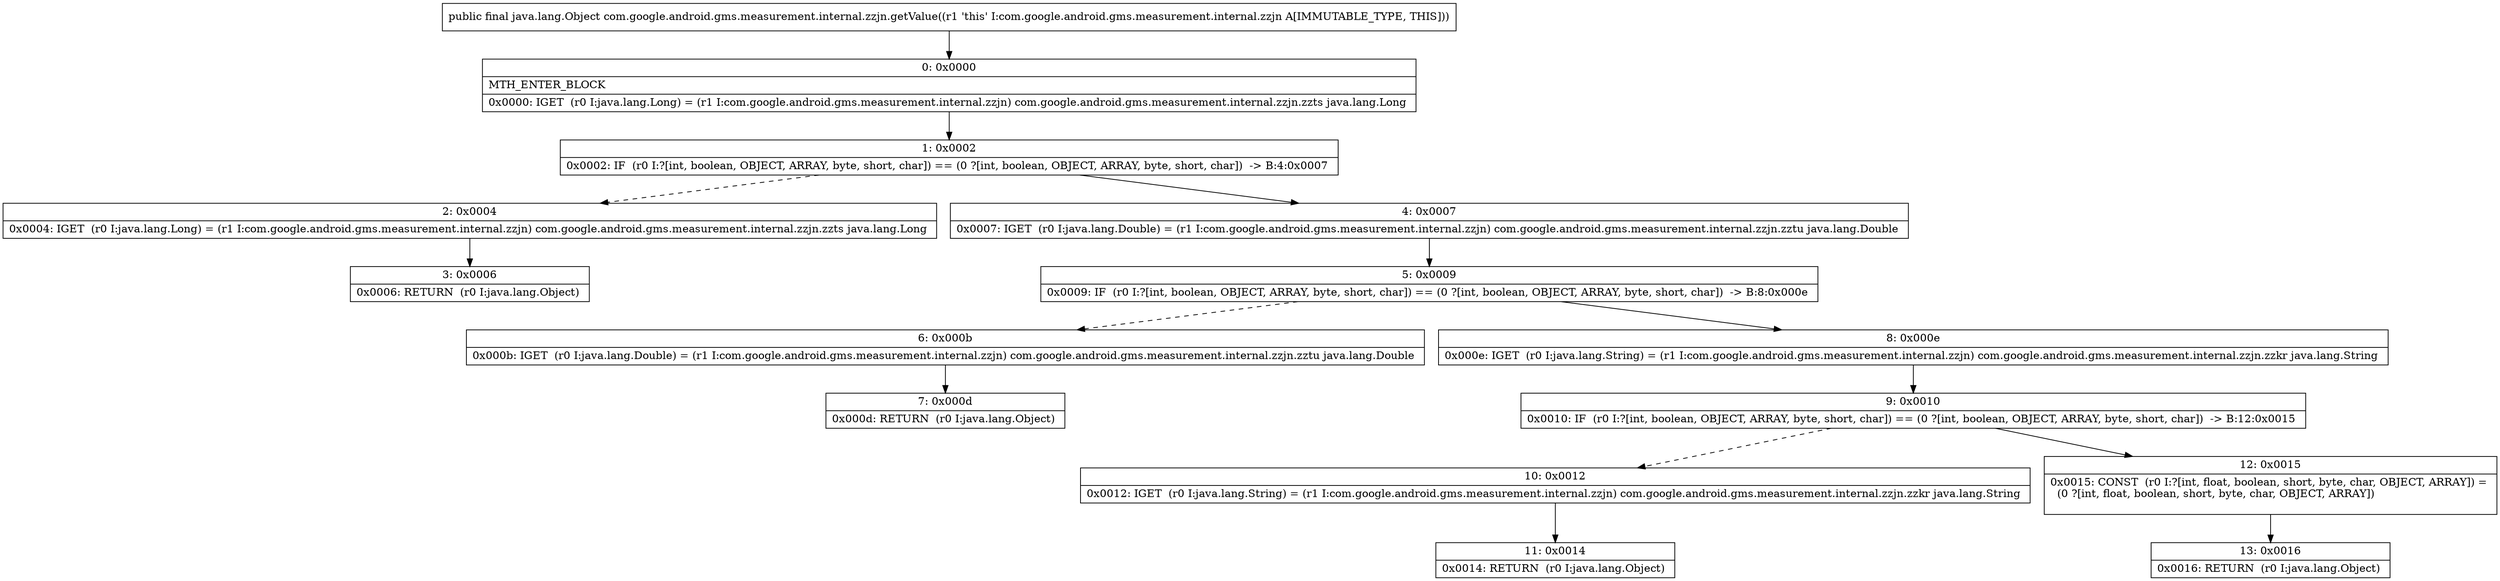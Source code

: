 digraph "CFG forcom.google.android.gms.measurement.internal.zzjn.getValue()Ljava\/lang\/Object;" {
Node_0 [shape=record,label="{0\:\ 0x0000|MTH_ENTER_BLOCK\l|0x0000: IGET  (r0 I:java.lang.Long) = (r1 I:com.google.android.gms.measurement.internal.zzjn) com.google.android.gms.measurement.internal.zzjn.zzts java.lang.Long \l}"];
Node_1 [shape=record,label="{1\:\ 0x0002|0x0002: IF  (r0 I:?[int, boolean, OBJECT, ARRAY, byte, short, char]) == (0 ?[int, boolean, OBJECT, ARRAY, byte, short, char])  \-\> B:4:0x0007 \l}"];
Node_2 [shape=record,label="{2\:\ 0x0004|0x0004: IGET  (r0 I:java.lang.Long) = (r1 I:com.google.android.gms.measurement.internal.zzjn) com.google.android.gms.measurement.internal.zzjn.zzts java.lang.Long \l}"];
Node_3 [shape=record,label="{3\:\ 0x0006|0x0006: RETURN  (r0 I:java.lang.Object) \l}"];
Node_4 [shape=record,label="{4\:\ 0x0007|0x0007: IGET  (r0 I:java.lang.Double) = (r1 I:com.google.android.gms.measurement.internal.zzjn) com.google.android.gms.measurement.internal.zzjn.zztu java.lang.Double \l}"];
Node_5 [shape=record,label="{5\:\ 0x0009|0x0009: IF  (r0 I:?[int, boolean, OBJECT, ARRAY, byte, short, char]) == (0 ?[int, boolean, OBJECT, ARRAY, byte, short, char])  \-\> B:8:0x000e \l}"];
Node_6 [shape=record,label="{6\:\ 0x000b|0x000b: IGET  (r0 I:java.lang.Double) = (r1 I:com.google.android.gms.measurement.internal.zzjn) com.google.android.gms.measurement.internal.zzjn.zztu java.lang.Double \l}"];
Node_7 [shape=record,label="{7\:\ 0x000d|0x000d: RETURN  (r0 I:java.lang.Object) \l}"];
Node_8 [shape=record,label="{8\:\ 0x000e|0x000e: IGET  (r0 I:java.lang.String) = (r1 I:com.google.android.gms.measurement.internal.zzjn) com.google.android.gms.measurement.internal.zzjn.zzkr java.lang.String \l}"];
Node_9 [shape=record,label="{9\:\ 0x0010|0x0010: IF  (r0 I:?[int, boolean, OBJECT, ARRAY, byte, short, char]) == (0 ?[int, boolean, OBJECT, ARRAY, byte, short, char])  \-\> B:12:0x0015 \l}"];
Node_10 [shape=record,label="{10\:\ 0x0012|0x0012: IGET  (r0 I:java.lang.String) = (r1 I:com.google.android.gms.measurement.internal.zzjn) com.google.android.gms.measurement.internal.zzjn.zzkr java.lang.String \l}"];
Node_11 [shape=record,label="{11\:\ 0x0014|0x0014: RETURN  (r0 I:java.lang.Object) \l}"];
Node_12 [shape=record,label="{12\:\ 0x0015|0x0015: CONST  (r0 I:?[int, float, boolean, short, byte, char, OBJECT, ARRAY]) = \l  (0 ?[int, float, boolean, short, byte, char, OBJECT, ARRAY])\l \l}"];
Node_13 [shape=record,label="{13\:\ 0x0016|0x0016: RETURN  (r0 I:java.lang.Object) \l}"];
MethodNode[shape=record,label="{public final java.lang.Object com.google.android.gms.measurement.internal.zzjn.getValue((r1 'this' I:com.google.android.gms.measurement.internal.zzjn A[IMMUTABLE_TYPE, THIS])) }"];
MethodNode -> Node_0;
Node_0 -> Node_1;
Node_1 -> Node_2[style=dashed];
Node_1 -> Node_4;
Node_2 -> Node_3;
Node_4 -> Node_5;
Node_5 -> Node_6[style=dashed];
Node_5 -> Node_8;
Node_6 -> Node_7;
Node_8 -> Node_9;
Node_9 -> Node_10[style=dashed];
Node_9 -> Node_12;
Node_10 -> Node_11;
Node_12 -> Node_13;
}


